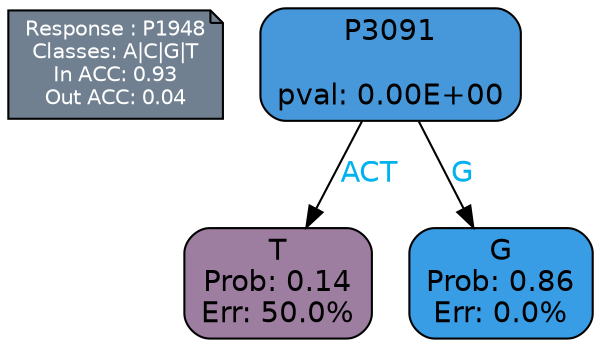 digraph Tree {
node [shape=box, style="filled, rounded", color="black", fontname=helvetica] ;
graph [ranksep=equally, splines=polylines, bgcolor=transparent, dpi=600] ;
edge [fontname=helvetica] ;
LEGEND [label="Response : P1948
Classes: A|C|G|T
In ACC: 0.93
Out ACC: 0.04
",shape=note,align=left,style=filled,fillcolor="slategray",fontcolor="white",fontsize=10];1 [label="P3091

pval: 0.00E+00", fillcolor="#4798db"] ;
2 [label="T
Prob: 0.14
Err: 50.0%", fillcolor="#9d7da0"] ;
3 [label="G
Prob: 0.86
Err: 0.0%", fillcolor="#399de5"] ;
1 -> 2 [label="ACT",fontcolor=deepskyblue2] ;
1 -> 3 [label="G",fontcolor=deepskyblue2] ;
{rank = same; 2;3;}{rank = same; LEGEND;1;}}